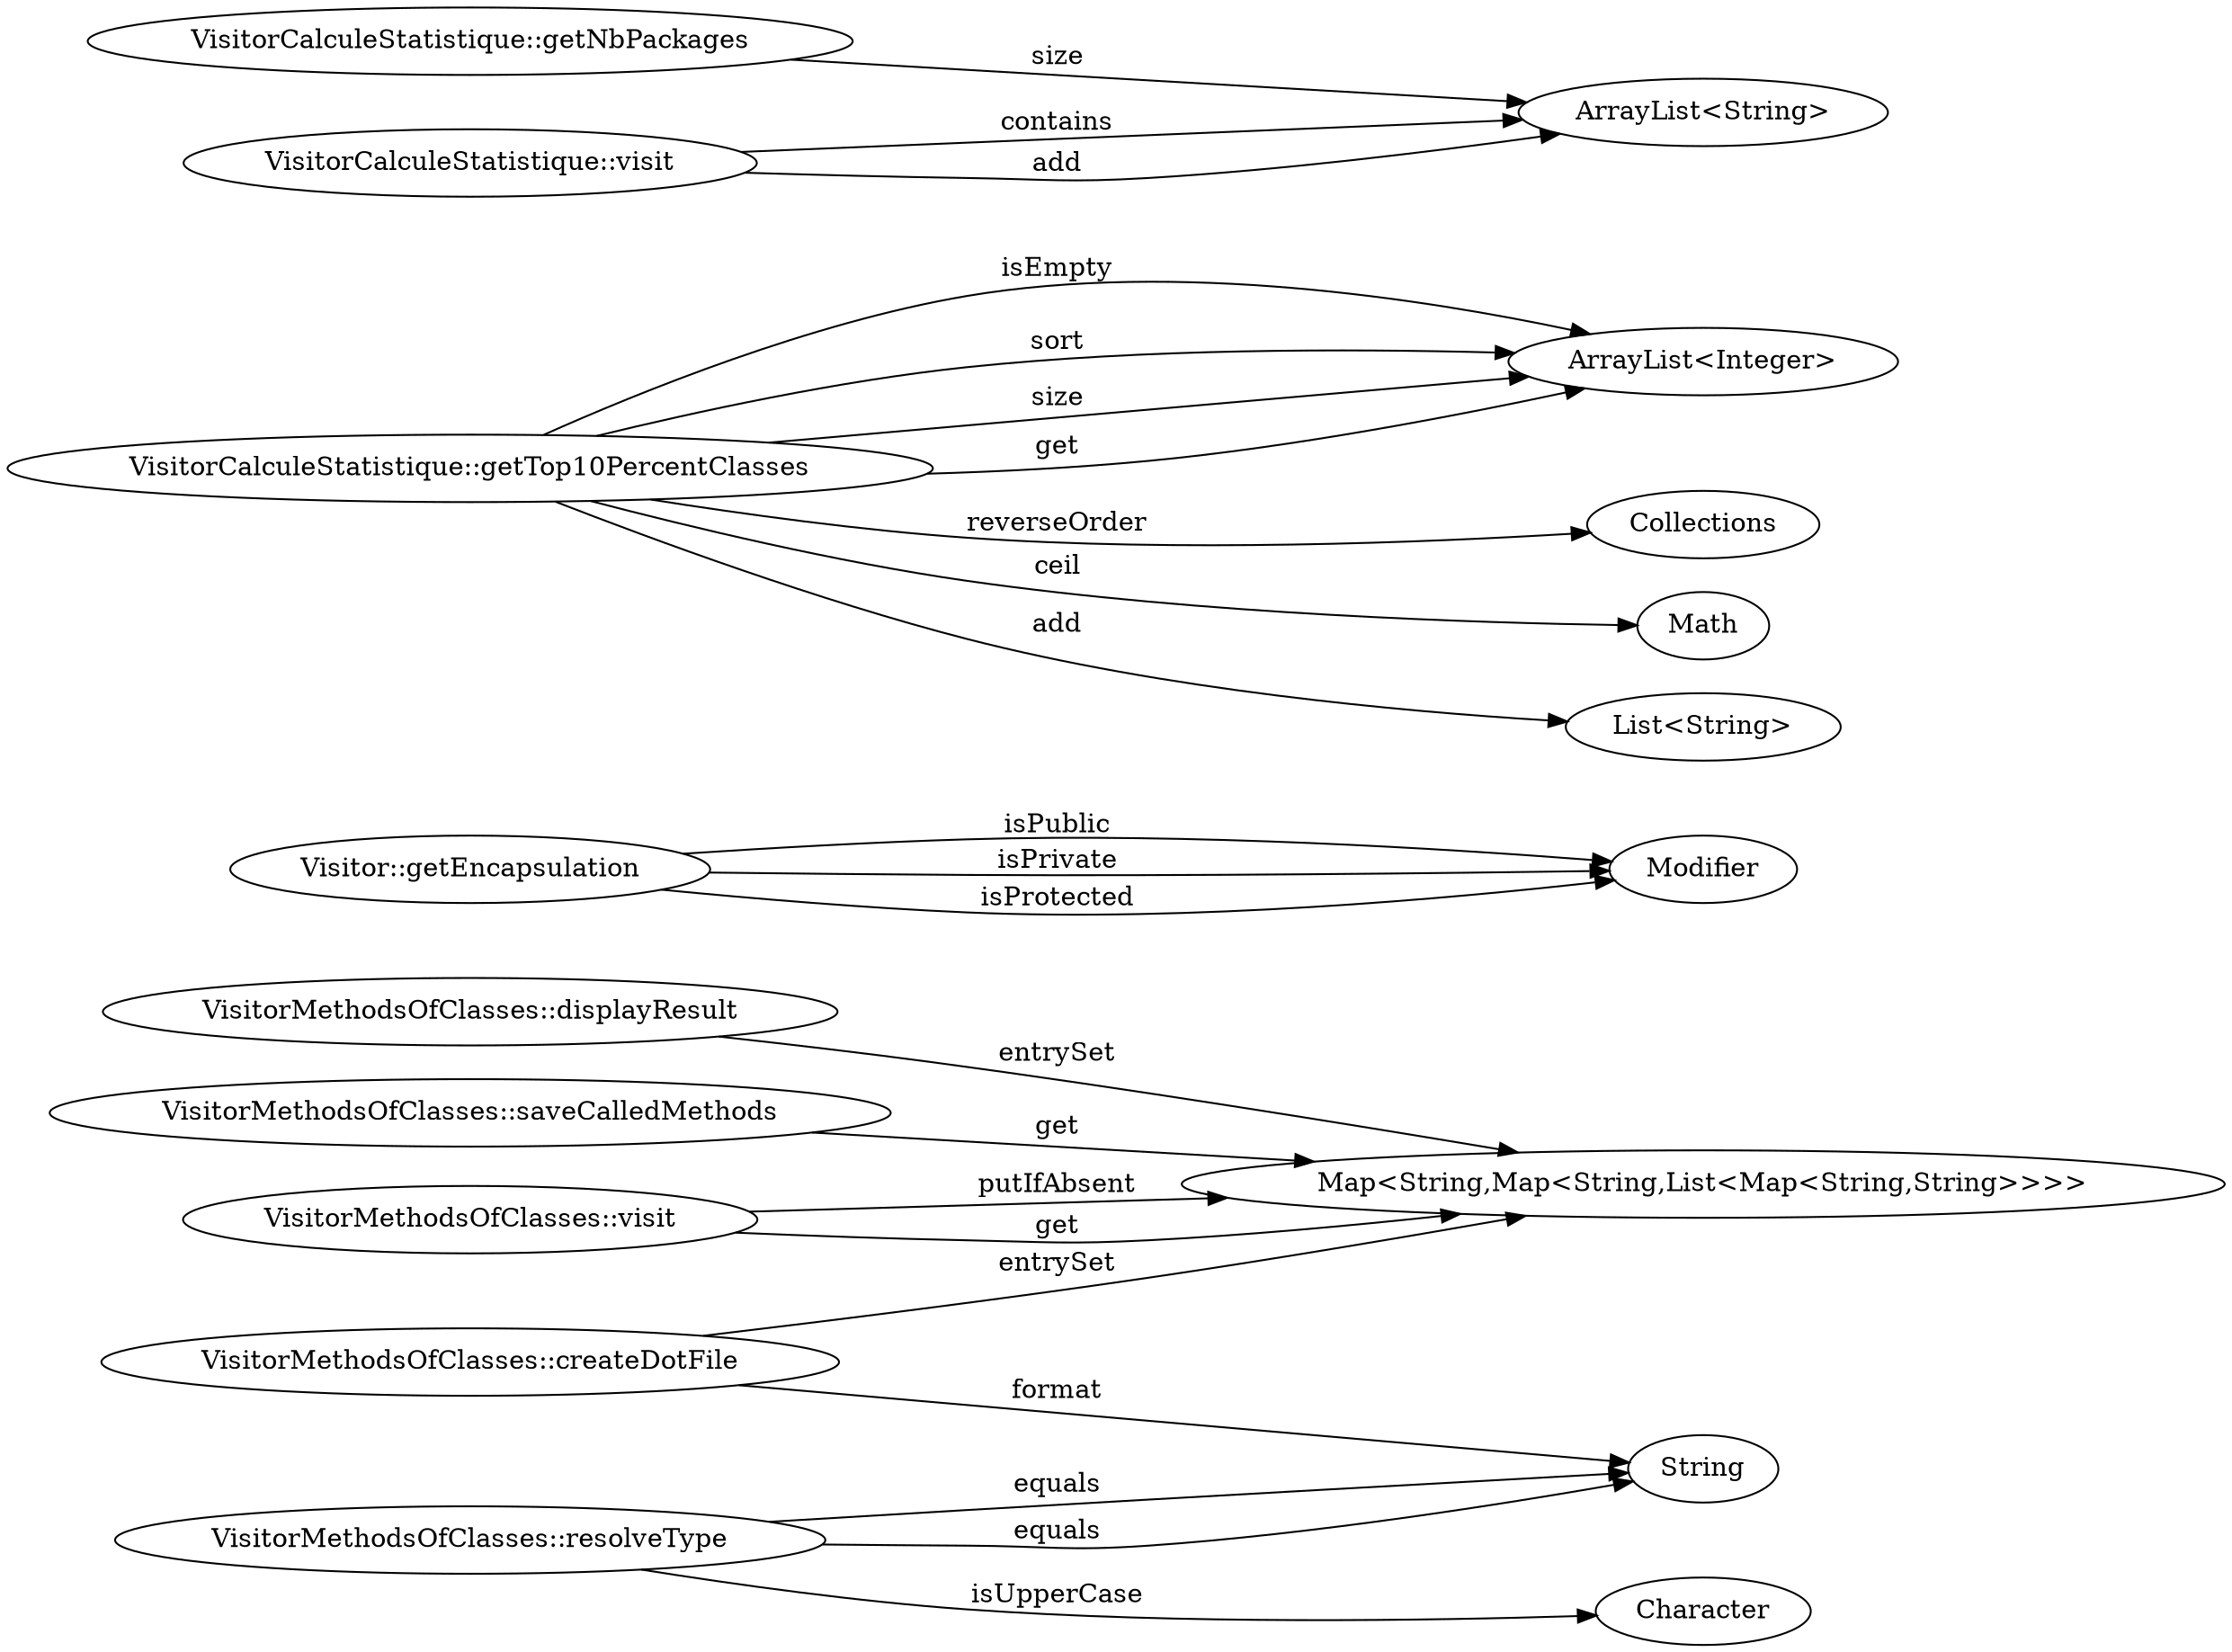 digraph CallGraph {
	rankdir=LR;
	 "VisitorMethodsOfClasses::displayResult" -> "Map<String,Map<String,List<Map<String,String>>>>" [label="entrySet"];
	 "VisitorMethodsOfClasses::saveCalledMethods" -> "Map<String,Map<String,List<Map<String,String>>>>" [label="get"];
	 "VisitorMethodsOfClasses::resolveType" -> "Character" [label="isUpperCase"];
	 "VisitorMethodsOfClasses::resolveType" -> "String" [label="equals"];
	 "VisitorMethodsOfClasses::resolveType" -> "String" [label="equals"];
	 "VisitorMethodsOfClasses::visit" -> "Map<String,Map<String,List<Map<String,String>>>>" [label="putIfAbsent"];
	 "VisitorMethodsOfClasses::visit" -> "Map<String,Map<String,List<Map<String,String>>>>" [label="get"];
	 "VisitorMethodsOfClasses::createDotFile" -> "Map<String,Map<String,List<Map<String,String>>>>" [label="entrySet"];
	 "VisitorMethodsOfClasses::createDotFile" -> "String" [label="format"];
	 "Visitor::getEncapsulation" -> "Modifier" [label="isPublic"];
	 "Visitor::getEncapsulation" -> "Modifier" [label="isPrivate"];
	 "Visitor::getEncapsulation" -> "Modifier" [label="isProtected"];
	 "VisitorCalculeStatistique::getTop10PercentClasses" -> "ArrayList<Integer>" [label="isEmpty"];
	 "VisitorCalculeStatistique::getTop10PercentClasses" -> "ArrayList<Integer>" [label="sort"];
	 "VisitorCalculeStatistique::getTop10PercentClasses" -> "Collections" [label="reverseOrder"];
	 "VisitorCalculeStatistique::getTop10PercentClasses" -> "Math" [label="ceil"];
	 "VisitorCalculeStatistique::getTop10PercentClasses" -> "ArrayList<Integer>" [label="size"];
	 "VisitorCalculeStatistique::getTop10PercentClasses" -> "ArrayList<Integer>" [label="get"];
	 "VisitorCalculeStatistique::getTop10PercentClasses" -> "List<String>" [label="add"];
	 "VisitorCalculeStatistique::getNbPackages" -> "ArrayList<String>" [label="size"];
	 "VisitorCalculeStatistique::visit" -> "ArrayList<String>" [label="contains"];
	 "VisitorCalculeStatistique::visit" -> "ArrayList<String>" [label="add"];
}
